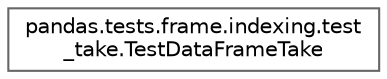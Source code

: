 digraph "Graphical Class Hierarchy"
{
 // LATEX_PDF_SIZE
  bgcolor="transparent";
  edge [fontname=Helvetica,fontsize=10,labelfontname=Helvetica,labelfontsize=10];
  node [fontname=Helvetica,fontsize=10,shape=box,height=0.2,width=0.4];
  rankdir="LR";
  Node0 [id="Node000000",label="pandas.tests.frame.indexing.test\l_take.TestDataFrameTake",height=0.2,width=0.4,color="grey40", fillcolor="white", style="filled",URL="$d4/da7/classpandas_1_1tests_1_1frame_1_1indexing_1_1test__take_1_1TestDataFrameTake.html",tooltip=" "];
}
